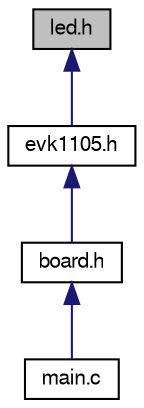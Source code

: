 digraph G
{
  edge [fontname="FreeSans",fontsize="10",labelfontname="FreeSans",labelfontsize="10"];
  node [fontname="FreeSans",fontsize="10",shape=record];
  Node1 [label="led.h",height=0.2,width=0.4,color="black", fillcolor="grey75", style="filled" fontcolor="black"];
  Node1 -> Node2 [dir=back,color="midnightblue",fontsize="10",style="solid",fontname="FreeSans"];
  Node2 [label="evk1105.h",height=0.2,width=0.4,color="black", fillcolor="white", style="filled",URL="$evk1105_8h.html",tooltip="AT32UC3A EVK1105 board header file."];
  Node2 -> Node3 [dir=back,color="midnightblue",fontsize="10",style="solid",fontname="FreeSans"];
  Node3 [label="board.h",height=0.2,width=0.4,color="black", fillcolor="white", style="filled",URL="$board_8h.html",tooltip="Standard board header file."];
  Node3 -> Node4 [dir=back,color="midnightblue",fontsize="10",style="solid",fontname="FreeSans"];
  Node4 [label="main.c",height=0.2,width=0.4,color="black", fillcolor="white", style="filled",URL="$main_8c.html"];
}
